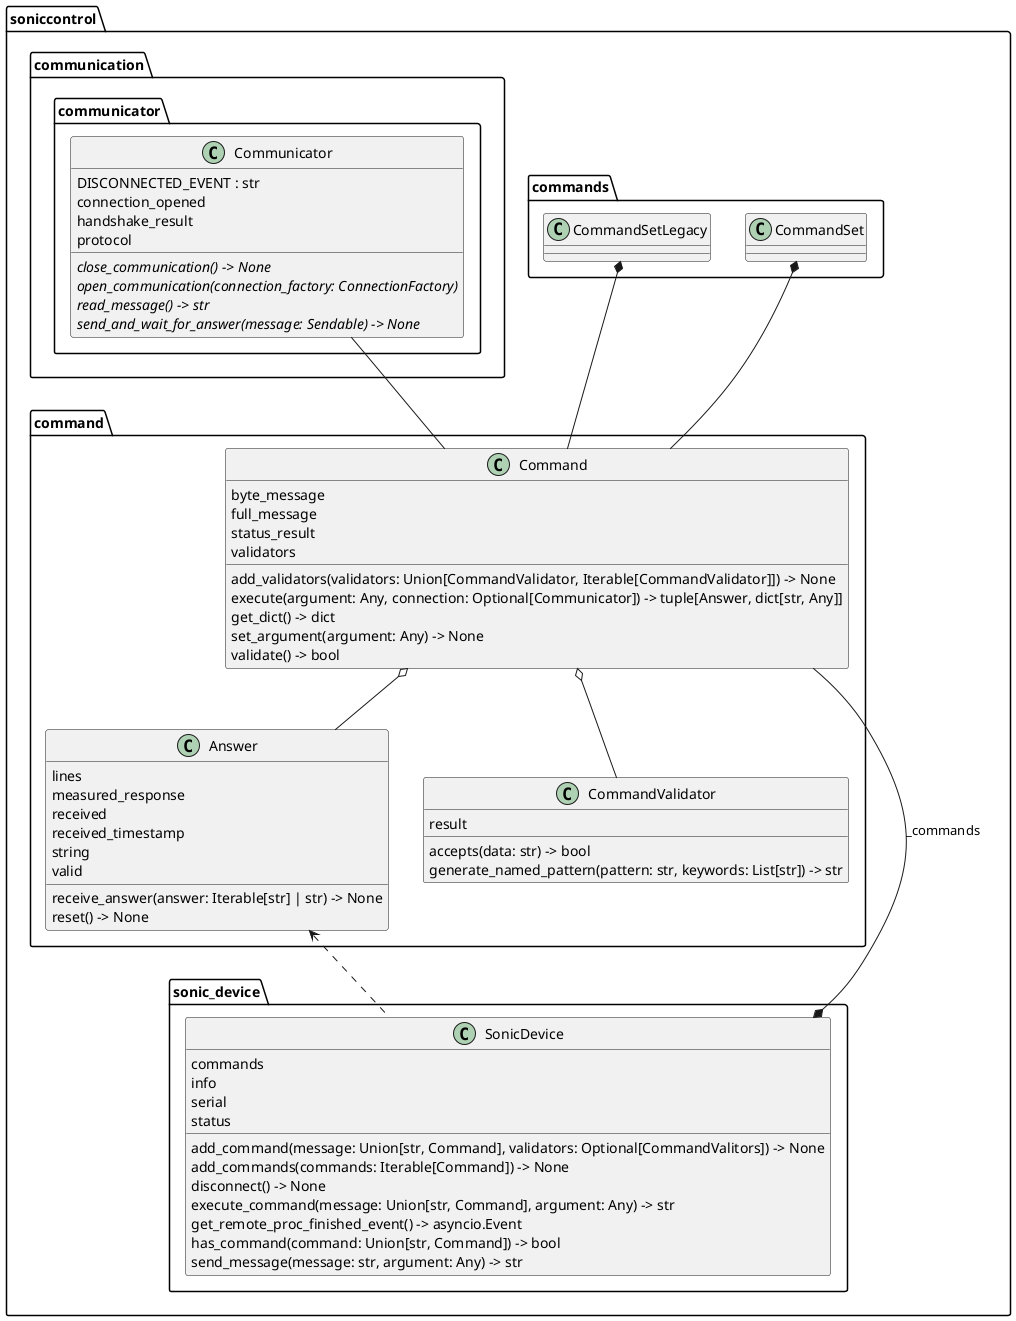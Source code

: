 @startuml class_correspondence

set separator . 
top to bottom direction

class "Answer" as soniccontrol.command.Answer {
  lines
  measured_response
  received
  received_timestamp
  string
  valid
  receive_answer(answer: Iterable[str] | str) -> None
  reset() -> None
}
class "Command" as soniccontrol.command.Command {
  byte_message
  full_message
  status_result
  validators
  add_validators(validators: Union[CommandValidator, Iterable[CommandValidator]]) -> None
  execute(argument: Any, connection: Optional[Communicator]) -> tuple[Answer, dict[str, Any]]
  get_dict() -> dict
  set_argument(argument: Any) -> None
  validate() -> bool
}
class "CommandValidator" as soniccontrol.command.CommandValidator {
  result
  accepts(data: str) -> bool
  generate_named_pattern(pattern: str, keywords: List[str]) -> str
}

class "CommandSet" as soniccontrol.commands.CommandSet {
}
class "CommandSetLegacy" as soniccontrol.commands.CommandSetLegacy {
}

class "Communicator" as soniccontrol.communication.communicator.Communicator {
  DISCONNECTED_EVENT : str
  connection_opened
  handshake_result
  protocol
  {abstract}close_communication() -> None
  {abstract}open_communication(connection_factory: ConnectionFactory)
  {abstract}read_message() -> str
  {abstract}send_and_wait_for_answer(message: Sendable) -> None
}

class "SonicDevice" as soniccontrol.sonic_device.SonicDevice {
  commands
  info
  serial
  status
  add_command(message: Union[str, Command], validators: Optional[CommandValitors]) -> None
  add_commands(commands: Iterable[Command]) -> None
  disconnect() -> None
  execute_command(message: Union[str, Command], argument: Any) -> str
  get_remote_proc_finished_event() -> asyncio.Event
  has_command(command: Union[str, Command]) -> bool
  send_message(message: str, argument: Any) -> str
}

soniccontrol.command.Command -u-* soniccontrol.commands.CommandSet
soniccontrol.command.Command -u-* soniccontrol.commands.CommandSetLegacy 
soniccontrol.command.Command o-d- soniccontrol.command.Answer
soniccontrol.command.Command o-d- soniccontrol.command.CommandValidator

soniccontrol.sonic_device.SonicDevice *-u- soniccontrol.command.Command : _commands
soniccontrol.sonic_device.SonicDevice .u.> soniccontrol.command.Answer


soniccontrol.command.Command -u- soniccontrol.communication.communicator.Communicator



@enduml